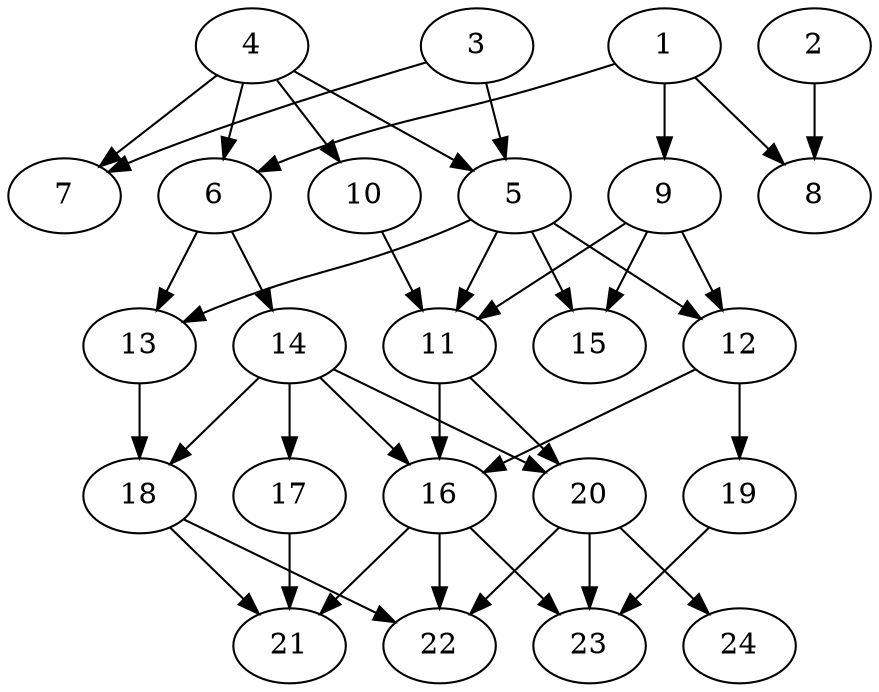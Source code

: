 // DAG (tier=2-normal, mode=compute, n=24, ccr=0.385, fat=0.612, density=0.497, regular=0.550, jump=0.119, mindata=524288, maxdata=8388608)
// DAG automatically generated by daggen at Sun Aug 24 16:33:33 2025
// /home/ermia/Project/Environments/daggen/bin/daggen --dot --ccr 0.385 --fat 0.612 --regular 0.550 --density 0.497 --jump 0.119 --mindata 524288 --maxdata 8388608 -n 24 
digraph G {
  1 [size="5077235222908379", alpha="0.04", expect_size="2538617611454189"]
  1 -> 6 [size ="382659071049728"]
  1 -> 8 [size ="382659071049728"]
  1 -> 9 [size ="382659071049728"]
  2 [size="363422041335939465216", alpha="0.16", expect_size="181711020667969732608"]
  2 -> 8 [size ="407409197580288"]
  3 [size="4428253218686846", alpha="0.08", expect_size="2214126609343423"]
  3 -> 5 [size ="174735509946368"]
  3 -> 7 [size ="174735509946368"]
  4 [size="9510347874456650", alpha="0.18", expect_size="4755173937228325"]
  4 -> 5 [size ="211396277043200"]
  4 -> 6 [size ="211396277043200"]
  4 -> 7 [size ="211396277043200"]
  4 -> 10 [size ="211396277043200"]
  5 [size="4876192781942390784", alpha="0.15", expect_size="2438096390971195392"]
  5 -> 11 [size ="23004381708288"]
  5 -> 12 [size ="23004381708288"]
  5 -> 13 [size ="23004381708288"]
  5 -> 15 [size ="23004381708288"]
  6 [size="33242127748038656000", alpha="0.04", expect_size="16621063874019328000"]
  6 -> 13 [size ="82708319436800"]
  6 -> 14 [size ="82708319436800"]
  7 [size="130493430229855", alpha="0.14", expect_size="65246715114927"]
  8 [size="518416378261143552000", alpha="0.15", expect_size="259208189130571776000"]
  9 [size="388868659499130421248", alpha="0.14", expect_size="194434329749565210624"]
  9 -> 11 [size ="426211616489472"]
  9 -> 12 [size ="426211616489472"]
  9 -> 15 [size ="426211616489472"]
  10 [size="1414987272893781248", alpha="0.10", expect_size="707493636446890624"]
  10 -> 11 [size ="536870912000000"]
  11 [size="8360087450059538432", alpha="0.16", expect_size="4180043725029769216"]
  11 -> 16 [size ="32953170132992"]
  11 -> 20 [size ="32953170132992"]
  12 [size="331401471331703717888", alpha="0.19", expect_size="165700735665851858944"]
  12 -> 16 [size ="383112458534912"]
  12 -> 19 [size ="383112458534912"]
  13 [size="441487094872323129344", alpha="0.05", expect_size="220743547436161564672"]
  13 -> 18 [size ="463840496058368"]
  14 [size="336577215887224864768", alpha="0.17", expect_size="168288607943612432384"]
  14 -> 16 [size ="387091049480192"]
  14 -> 17 [size ="387091049480192"]
  14 -> 18 [size ="387091049480192"]
  14 -> 20 [size ="387091049480192"]
  15 [size="385604530052622450688", alpha="0.16", expect_size="192802265026311225344"]
  16 [size="157335264538711293952", alpha="0.10", expect_size="78667632269355646976"]
  16 -> 21 [size ="233152836534272"]
  16 -> 22 [size ="233152836534272"]
  16 -> 23 [size ="233152836534272"]
  17 [size="15372463434874950", alpha="0.16", expect_size="7686231717437475"]
  17 -> 21 [size ="406707977060352"]
  18 [size="5310348719538038", alpha="0.12", expect_size="2655174359769019"]
  18 -> 21 [size ="114220125388800"]
  18 -> 22 [size ="114220125388800"]
  19 [size="393833616462681856", alpha="0.13", expect_size="196916808231340928"]
  19 -> 23 [size ="406824805203968"]
  20 [size="14185422864311648256", alpha="0.03", expect_size="7092711432155824128"]
  20 -> 22 [size ="46879702253568"]
  20 -> 23 [size ="46879702253568"]
  20 -> 24 [size ="46879702253568"]
  21 [size="75308163265510", alpha="0.17", expect_size="37654081632755"]
  22 [size="12860829193497472", alpha="0.10", expect_size="6430414596748736"]
  23 [size="231953433304854304", alpha="0.06", expect_size="115976716652427152"]
  24 [size="478697581276155776", alpha="0.08", expect_size="239348790638077888"]
}